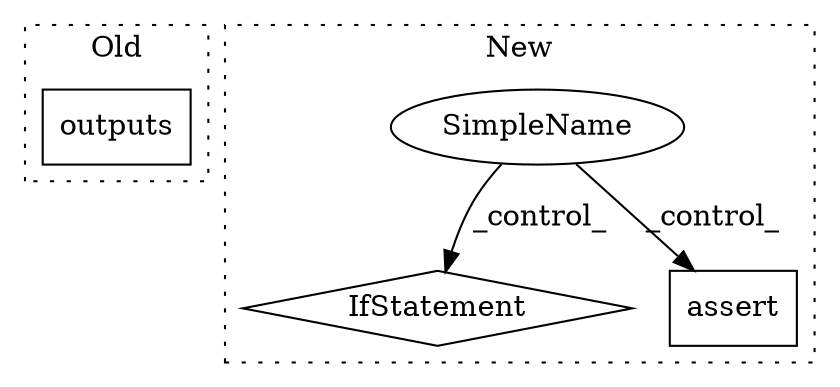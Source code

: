 digraph G {
subgraph cluster0 {
1 [label="outputs" a="32" s="19828" l="9" shape="box"];
label = "Old";
style="dotted";
}
subgraph cluster1 {
2 [label="IfStatement" a="25" s="20998,21034" l="4,2" shape="diamond"];
3 [label="SimpleName" a="42" s="" l="" shape="ellipse"];
4 [label="assert" a="6" s="21128" l="7" shape="box"];
label = "New";
style="dotted";
}
3 -> 4 [label="_control_"];
3 -> 2 [label="_control_"];
}
